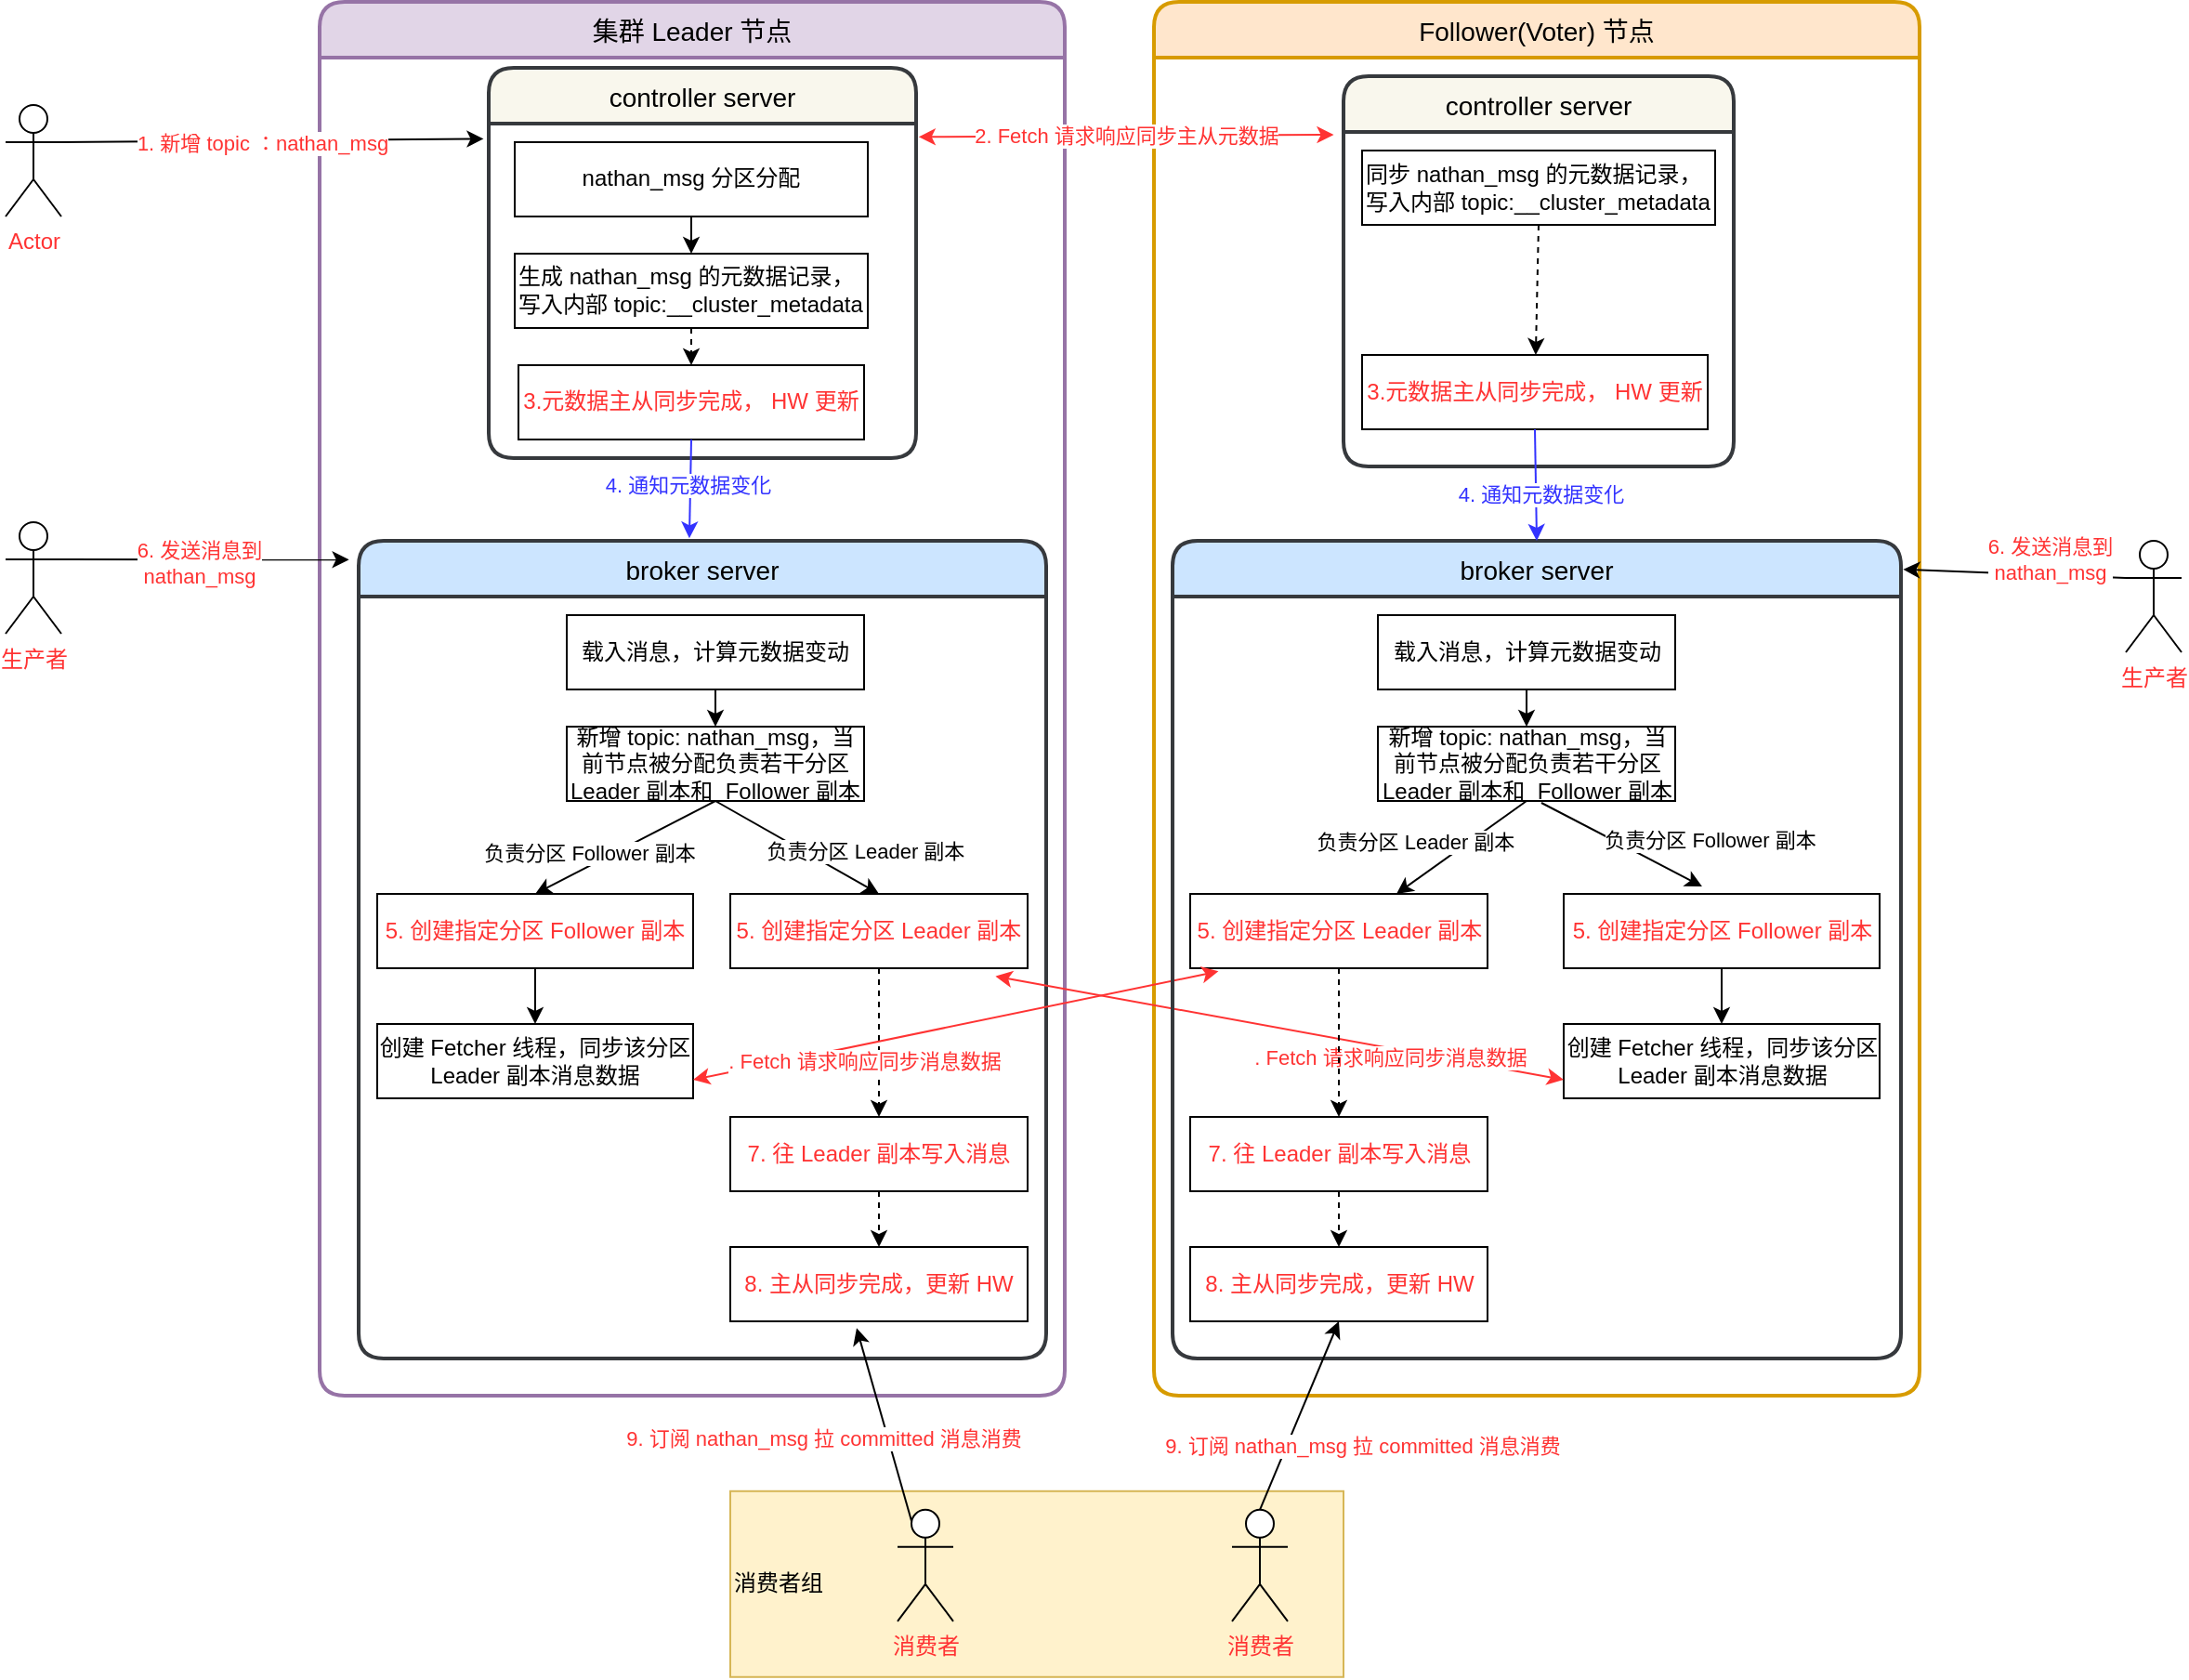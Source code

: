 <mxfile version="17.4.0" type="device"><diagram id="dsL6oakeFicBOrvGSXXl" name="Page-1"><mxGraphModel dx="1351" dy="796" grid="1" gridSize="10" guides="1" tooltips="1" connect="1" arrows="1" fold="1" page="1" pageScale="1" pageWidth="827" pageHeight="1169" math="0" shadow="0"><root><mxCell id="0"/><mxCell id="1" parent="0"/><mxCell id="kvxr5kZ7C8VDIKGRqcKN-75" value="消费者组" style="rounded=0;whiteSpace=wrap;html=1;align=left;verticalAlign=middle;fillColor=#fff2cc;strokeColor=#d6b656;" vertex="1" parent="1"><mxGeometry x="490" y="881.39" width="330" height="100" as="geometry"/></mxCell><mxCell id="kvxr5kZ7C8VDIKGRqcKN-56" value="" style="endArrow=classic;html=1;rounded=0;fontColor=#FF3333;strokeColor=#000000;exitX=0.5;exitY=1;exitDx=0;exitDy=0;dashed=1;" edge="1" parent="1" source="kvxr5kZ7C8VDIKGRqcKN-39" target="kvxr5kZ7C8VDIKGRqcKN-57"><mxGeometry width="50" height="50" relative="1" as="geometry"><mxPoint x="352" y="780" as="sourcePoint"/><mxPoint x="402" y="730" as="targetPoint"/></mxGeometry></mxCell><mxCell id="kvxr5kZ7C8VDIKGRqcKN-1" value="集群 Leader 节点" style="swimlane;childLayout=stackLayout;horizontal=1;startSize=30;horizontalStack=0;rounded=1;fontSize=14;fontStyle=0;strokeWidth=2;resizeParent=0;resizeLast=1;shadow=0;dashed=0;align=center;fillColor=#e1d5e7;strokeColor=#9673a6;" vertex="1" parent="1"><mxGeometry x="269" y="80" width="401" height="750" as="geometry"/></mxCell><mxCell id="kvxr5kZ7C8VDIKGRqcKN-3" value="Follower(Voter) 节点" style="swimlane;childLayout=stackLayout;horizontal=1;startSize=30;horizontalStack=0;rounded=1;fontSize=14;fontStyle=0;strokeWidth=2;resizeParent=0;resizeLast=1;shadow=0;dashed=0;align=center;fillColor=#ffe6cc;strokeColor=#d79b00;" vertex="1" parent="1"><mxGeometry x="718" y="80" width="412" height="750" as="geometry"/></mxCell><mxCell id="kvxr5kZ7C8VDIKGRqcKN-4" value="controller server" style="swimlane;childLayout=stackLayout;horizontal=1;startSize=30;horizontalStack=0;rounded=1;fontSize=14;fontStyle=0;strokeWidth=2;resizeParent=0;resizeLast=1;shadow=0;dashed=0;align=center;fillColor=#f9f7ed;strokeColor=#36393d;" vertex="1" parent="1"><mxGeometry x="360" y="115.49" width="230" height="210" as="geometry"/></mxCell><mxCell id="kvxr5kZ7C8VDIKGRqcKN-6" value="broker server" style="swimlane;childLayout=stackLayout;horizontal=1;startSize=30;horizontalStack=0;rounded=1;fontSize=14;fontStyle=0;strokeWidth=2;resizeParent=0;resizeLast=1;shadow=0;dashed=0;align=center;fillColor=#cce5ff;strokeColor=#36393d;" vertex="1" parent="1"><mxGeometry x="290" y="370" width="370" height="440" as="geometry"/></mxCell><mxCell id="kvxr5kZ7C8VDIKGRqcKN-7" value="Actor" style="shape=umlActor;verticalLabelPosition=bottom;verticalAlign=top;html=1;fontColor=#FF3333;" vertex="1" parent="1"><mxGeometry x="100" y="135.49" width="30" height="60" as="geometry"/></mxCell><mxCell id="kvxr5kZ7C8VDIKGRqcKN-8" value="" style="endArrow=classic;html=1;rounded=0;fontColor=#FF3333;exitX=1;exitY=0.333;exitDx=0;exitDy=0;exitPerimeter=0;entryX=-0.012;entryY=0.182;entryDx=0;entryDy=0;entryPerimeter=0;" edge="1" parent="1" source="kvxr5kZ7C8VDIKGRqcKN-7" target="kvxr5kZ7C8VDIKGRqcKN-4"><mxGeometry width="50" height="50" relative="1" as="geometry"><mxPoint x="240" y="100" as="sourcePoint"/><mxPoint x="290" y="50" as="targetPoint"/></mxGeometry></mxCell><mxCell id="kvxr5kZ7C8VDIKGRqcKN-9" value="1. 新增 topic ：nathan_msg" style="edgeLabel;html=1;align=center;verticalAlign=middle;resizable=0;points=[];fontColor=#FF3333;" vertex="1" connectable="0" parent="kvxr5kZ7C8VDIKGRqcKN-8"><mxGeometry x="-0.053" y="-1" relative="1" as="geometry"><mxPoint as="offset"/></mxGeometry></mxCell><mxCell id="kvxr5kZ7C8VDIKGRqcKN-10" value="nathan_msg 分区分配" style="rounded=0;whiteSpace=wrap;html=1;fontColor=#000000;" vertex="1" parent="1"><mxGeometry x="374" y="155.49" width="190" height="40" as="geometry"/></mxCell><mxCell id="kvxr5kZ7C8VDIKGRqcKN-11" value="生成 nathan_msg 的元数据记录，写入内部 topic:__cluster_metadata" style="rounded=0;whiteSpace=wrap;html=1;fontColor=#000000;align=left;" vertex="1" parent="1"><mxGeometry x="374" y="215.49" width="190" height="40" as="geometry"/></mxCell><mxCell id="kvxr5kZ7C8VDIKGRqcKN-13" value="controller server" style="swimlane;childLayout=stackLayout;horizontal=1;startSize=30;horizontalStack=0;rounded=1;fontSize=14;fontStyle=0;strokeWidth=2;resizeParent=0;resizeLast=1;shadow=0;dashed=0;align=center;fillColor=#f9f7ed;strokeColor=#36393d;" vertex="1" parent="1"><mxGeometry x="820" y="120" width="210" height="210" as="geometry"/></mxCell><mxCell id="kvxr5kZ7C8VDIKGRqcKN-14" value="&lt;font color=&quot;#ff3333&quot;&gt;2. Fetch 请求响应同步主从元数据&lt;/font&gt;" style="endArrow=classic;startArrow=classic;html=1;rounded=0;fontColor=#000000;exitX=1.006;exitY=0.177;exitDx=0;exitDy=0;exitPerimeter=0;entryX=-0.025;entryY=0.15;entryDx=0;entryDy=0;entryPerimeter=0;strokeColor=#FF3333;" edge="1" parent="1" source="kvxr5kZ7C8VDIKGRqcKN-4" target="kvxr5kZ7C8VDIKGRqcKN-13"><mxGeometry width="50" height="50" relative="1" as="geometry"><mxPoint x="610" y="80" as="sourcePoint"/><mxPoint x="660" y="30" as="targetPoint"/></mxGeometry></mxCell><mxCell id="kvxr5kZ7C8VDIKGRqcKN-15" value="同步 nathan_msg 的元数据记录，写入内部 topic:__cluster_metadata" style="rounded=0;whiteSpace=wrap;html=1;fontColor=#000000;align=left;" vertex="1" parent="1"><mxGeometry x="830" y="160" width="190" height="40" as="geometry"/></mxCell><mxCell id="kvxr5kZ7C8VDIKGRqcKN-16" value="" style="endArrow=classic;html=1;rounded=0;fontColor=#000000;exitX=0.5;exitY=1;exitDx=0;exitDy=0;entryX=0.5;entryY=0;entryDx=0;entryDy=0;dashed=1;" edge="1" parent="1" source="kvxr5kZ7C8VDIKGRqcKN-11" target="kvxr5kZ7C8VDIKGRqcKN-18"><mxGeometry width="50" height="50" relative="1" as="geometry"><mxPoint x="510" y="375.49" as="sourcePoint"/><mxPoint x="470" y="295.49" as="targetPoint"/></mxGeometry></mxCell><mxCell id="kvxr5kZ7C8VDIKGRqcKN-17" value="" style="endArrow=classic;html=1;rounded=0;fontColor=#000000;exitX=0.5;exitY=1;exitDx=0;exitDy=0;" edge="1" parent="1" source="kvxr5kZ7C8VDIKGRqcKN-10" target="kvxr5kZ7C8VDIKGRqcKN-11"><mxGeometry width="50" height="50" relative="1" as="geometry"><mxPoint x="600" y="315.49" as="sourcePoint"/><mxPoint x="650" y="265.49" as="targetPoint"/></mxGeometry></mxCell><mxCell id="kvxr5kZ7C8VDIKGRqcKN-18" value="3.元数据主从同步完成， HW 更新" style="rounded=0;whiteSpace=wrap;html=1;fontColor=#FF3333;" vertex="1" parent="1"><mxGeometry x="376" y="275.49" width="186" height="40" as="geometry"/></mxCell><mxCell id="kvxr5kZ7C8VDIKGRqcKN-19" value="3.元数据主从同步完成， HW 更新" style="rounded=0;whiteSpace=wrap;html=1;fontColor=#FF3333;" vertex="1" parent="1"><mxGeometry x="830" y="270" width="186" height="40" as="geometry"/></mxCell><mxCell id="kvxr5kZ7C8VDIKGRqcKN-20" value="" style="endArrow=classic;html=1;rounded=0;fontColor=#000000;exitX=0.5;exitY=1;exitDx=0;exitDy=0;dashed=1;" edge="1" parent="1" source="kvxr5kZ7C8VDIKGRqcKN-15" target="kvxr5kZ7C8VDIKGRqcKN-19"><mxGeometry width="50" height="50" relative="1" as="geometry"><mxPoint x="950" y="250" as="sourcePoint"/><mxPoint x="1000" y="200" as="targetPoint"/></mxGeometry></mxCell><mxCell id="kvxr5kZ7C8VDIKGRqcKN-21" value="" style="endArrow=classic;html=1;rounded=0;fontColor=#000000;exitX=0.5;exitY=1;exitDx=0;exitDy=0;entryX=0.481;entryY=-0.003;entryDx=0;entryDy=0;entryPerimeter=0;strokeColor=#3333FF;" edge="1" parent="1" source="kvxr5kZ7C8VDIKGRqcKN-18" target="kvxr5kZ7C8VDIKGRqcKN-6"><mxGeometry width="50" height="50" relative="1" as="geometry"><mxPoint x="650" y="390" as="sourcePoint"/><mxPoint x="700" y="340" as="targetPoint"/></mxGeometry></mxCell><mxCell id="kvxr5kZ7C8VDIKGRqcKN-23" value="4. 通知元数据变化" style="edgeLabel;html=1;align=center;verticalAlign=middle;resizable=0;points=[];fontColor=#3333FF;" vertex="1" connectable="0" parent="kvxr5kZ7C8VDIKGRqcKN-21"><mxGeometry x="-0.31" y="1" relative="1" as="geometry"><mxPoint x="-3" y="6" as="offset"/></mxGeometry></mxCell><mxCell id="kvxr5kZ7C8VDIKGRqcKN-22" value="载入消息，计算元数据变动" style="rounded=0;whiteSpace=wrap;html=1;fontColor=#000000;" vertex="1" parent="1"><mxGeometry x="838.5" y="410" width="160" height="40" as="geometry"/></mxCell><mxCell id="kvxr5kZ7C8VDIKGRqcKN-24" value="" style="endArrow=classic;html=1;rounded=0;fontColor=#000000;exitX=0.5;exitY=1;exitDx=0;exitDy=0;entryX=0.5;entryY=0;entryDx=0;entryDy=0;" edge="1" parent="1" source="kvxr5kZ7C8VDIKGRqcKN-22" target="kvxr5kZ7C8VDIKGRqcKN-25"><mxGeometry width="50" height="50" relative="1" as="geometry"><mxPoint x="958.5" y="550" as="sourcePoint"/><mxPoint x="918.5" y="470" as="targetPoint"/></mxGeometry></mxCell><mxCell id="kvxr5kZ7C8VDIKGRqcKN-25" value="新增 topic: nathan_msg，当前节点被分配负责若干分区 Leader 副本和&amp;nbsp; Follower 副本" style="rounded=0;whiteSpace=wrap;html=1;fontColor=#000000;" vertex="1" parent="1"><mxGeometry x="838.5" y="470" width="160" height="40" as="geometry"/></mxCell><mxCell id="kvxr5kZ7C8VDIKGRqcKN-26" value="" style="endArrow=classic;html=1;rounded=0;fontColor=#000000;exitX=0.5;exitY=1;exitDx=0;exitDy=0;" edge="1" parent="1" source="kvxr5kZ7C8VDIKGRqcKN-25"><mxGeometry width="50" height="50" relative="1" as="geometry"><mxPoint x="888.5" y="590" as="sourcePoint"/><mxPoint x="848.5" y="560" as="targetPoint"/></mxGeometry></mxCell><mxCell id="kvxr5kZ7C8VDIKGRqcKN-27" value="负责分区 Leader 副本&amp;nbsp;" style="edgeLabel;html=1;align=center;verticalAlign=middle;resizable=0;points=[];fontColor=#000000;" vertex="1" connectable="0" parent="kvxr5kZ7C8VDIKGRqcKN-26"><mxGeometry x="-0.199" y="2" relative="1" as="geometry"><mxPoint x="-32" as="offset"/></mxGeometry></mxCell><mxCell id="kvxr5kZ7C8VDIKGRqcKN-28" value="&lt;font color=&quot;#ff3333&quot;&gt;5. 创建指定分区 Leader 副本&lt;/font&gt;" style="rounded=0;whiteSpace=wrap;html=1;fontColor=#000000;" vertex="1" parent="1"><mxGeometry x="737.5" y="560" width="160" height="40" as="geometry"/></mxCell><mxCell id="kvxr5kZ7C8VDIKGRqcKN-29" value="" style="endArrow=classic;html=1;rounded=0;fontColor=#000000;exitX=0.55;exitY=1.025;exitDx=0;exitDy=0;exitPerimeter=0;entryX=0.438;entryY=-0.1;entryDx=0;entryDy=0;entryPerimeter=0;" edge="1" parent="1" source="kvxr5kZ7C8VDIKGRqcKN-25" target="kvxr5kZ7C8VDIKGRqcKN-31"><mxGeometry width="50" height="50" relative="1" as="geometry"><mxPoint x="1008.5" y="600" as="sourcePoint"/><mxPoint x="1008.5" y="560" as="targetPoint"/></mxGeometry></mxCell><mxCell id="kvxr5kZ7C8VDIKGRqcKN-30" value="负责分区 Follower 副本" style="edgeLabel;html=1;align=center;verticalAlign=middle;resizable=0;points=[];fontColor=#000000;" vertex="1" connectable="0" parent="kvxr5kZ7C8VDIKGRqcKN-29"><mxGeometry x="-0.091" y="1" relative="1" as="geometry"><mxPoint x="50" as="offset"/></mxGeometry></mxCell><mxCell id="kvxr5kZ7C8VDIKGRqcKN-33" value="" style="edgeStyle=orthogonalEdgeStyle;rounded=0;orthogonalLoop=1;jettySize=auto;html=1;fontColor=#000000;" edge="1" parent="1" source="kvxr5kZ7C8VDIKGRqcKN-31" target="kvxr5kZ7C8VDIKGRqcKN-32"><mxGeometry relative="1" as="geometry"/></mxCell><mxCell id="kvxr5kZ7C8VDIKGRqcKN-31" value="&lt;font color=&quot;#ff3333&quot;&gt;5. 创建指定分区 Follower 副本&lt;/font&gt;" style="rounded=0;whiteSpace=wrap;html=1;fontColor=#000000;" vertex="1" parent="1"><mxGeometry x="938.5" y="560" width="170" height="40" as="geometry"/></mxCell><mxCell id="kvxr5kZ7C8VDIKGRqcKN-32" value="创建 Fetcher 线程，同步该分区 Leader 副本消息数据" style="rounded=0;whiteSpace=wrap;html=1;fontColor=#000000;" vertex="1" parent="1"><mxGeometry x="938.5" y="630" width="170" height="40" as="geometry"/></mxCell><mxCell id="kvxr5kZ7C8VDIKGRqcKN-34" value="载入消息，计算元数据变动" style="rounded=0;whiteSpace=wrap;html=1;fontColor=#000000;" vertex="1" parent="1"><mxGeometry x="402" y="410" width="160" height="40" as="geometry"/></mxCell><mxCell id="kvxr5kZ7C8VDIKGRqcKN-35" value="" style="endArrow=classic;html=1;rounded=0;fontColor=#000000;exitX=0.5;exitY=1;exitDx=0;exitDy=0;entryX=0.5;entryY=0;entryDx=0;entryDy=0;" edge="1" parent="1" source="kvxr5kZ7C8VDIKGRqcKN-34" target="kvxr5kZ7C8VDIKGRqcKN-36"><mxGeometry width="50" height="50" relative="1" as="geometry"><mxPoint x="522" y="570" as="sourcePoint"/><mxPoint x="482" y="490" as="targetPoint"/></mxGeometry></mxCell><mxCell id="kvxr5kZ7C8VDIKGRqcKN-36" value="新增 topic: nathan_msg，当前节点被分配负责若干分区 Leader 副本和&amp;nbsp; Follower 副本" style="rounded=0;whiteSpace=wrap;html=1;fontColor=#000000;" vertex="1" parent="1"><mxGeometry x="402" y="470" width="160" height="40" as="geometry"/></mxCell><mxCell id="kvxr5kZ7C8VDIKGRqcKN-37" value="" style="endArrow=classic;html=1;rounded=0;fontColor=#000000;exitX=0.5;exitY=1;exitDx=0;exitDy=0;entryX=0.5;entryY=0;entryDx=0;entryDy=0;" edge="1" parent="1" source="kvxr5kZ7C8VDIKGRqcKN-36" target="kvxr5kZ7C8VDIKGRqcKN-39"><mxGeometry width="50" height="50" relative="1" as="geometry"><mxPoint x="467.5" y="610" as="sourcePoint"/><mxPoint x="427.5" y="580" as="targetPoint"/></mxGeometry></mxCell><mxCell id="kvxr5kZ7C8VDIKGRqcKN-38" value="负责分区 Leader 副本&amp;nbsp;" style="edgeLabel;html=1;align=center;verticalAlign=middle;resizable=0;points=[];fontColor=#000000;" vertex="1" connectable="0" parent="kvxr5kZ7C8VDIKGRqcKN-37"><mxGeometry x="-0.199" y="2" relative="1" as="geometry"><mxPoint x="46" y="8" as="offset"/></mxGeometry></mxCell><mxCell id="kvxr5kZ7C8VDIKGRqcKN-39" value="&lt;font color=&quot;#ff3333&quot;&gt;5. 创建指定分区 Leader 副本&lt;/font&gt;" style="rounded=0;whiteSpace=wrap;html=1;fontColor=#000000;" vertex="1" parent="1"><mxGeometry x="490" y="560" width="160" height="40" as="geometry"/></mxCell><mxCell id="kvxr5kZ7C8VDIKGRqcKN-40" value="" style="endArrow=classic;html=1;rounded=0;fontColor=#000000;exitX=0.5;exitY=1;exitDx=0;exitDy=0;entryX=0.5;entryY=0;entryDx=0;entryDy=0;" edge="1" parent="1" source="kvxr5kZ7C8VDIKGRqcKN-36" target="kvxr5kZ7C8VDIKGRqcKN-43"><mxGeometry width="50" height="50" relative="1" as="geometry"><mxPoint x="587.5" y="620" as="sourcePoint"/><mxPoint x="587.5" y="580" as="targetPoint"/></mxGeometry></mxCell><mxCell id="kvxr5kZ7C8VDIKGRqcKN-41" value="负责分区 Follower 副本" style="edgeLabel;html=1;align=center;verticalAlign=middle;resizable=0;points=[];fontColor=#000000;" vertex="1" connectable="0" parent="kvxr5kZ7C8VDIKGRqcKN-40"><mxGeometry x="-0.091" y="1" relative="1" as="geometry"><mxPoint x="-25" y="4" as="offset"/></mxGeometry></mxCell><mxCell id="kvxr5kZ7C8VDIKGRqcKN-42" value="" style="edgeStyle=orthogonalEdgeStyle;rounded=0;orthogonalLoop=1;jettySize=auto;html=1;fontColor=#000000;" edge="1" parent="1" source="kvxr5kZ7C8VDIKGRqcKN-43" target="kvxr5kZ7C8VDIKGRqcKN-44"><mxGeometry relative="1" as="geometry"/></mxCell><mxCell id="kvxr5kZ7C8VDIKGRqcKN-43" value="&lt;font color=&quot;#ff3333&quot;&gt;5. 创建指定分区 Follower 副本&lt;/font&gt;" style="rounded=0;whiteSpace=wrap;html=1;fontColor=#000000;" vertex="1" parent="1"><mxGeometry x="300" y="560" width="170" height="40" as="geometry"/></mxCell><mxCell id="kvxr5kZ7C8VDIKGRqcKN-44" value="创建 Fetcher 线程，同步该分区 Leader 副本消息数据" style="rounded=0;whiteSpace=wrap;html=1;fontColor=#000000;" vertex="1" parent="1"><mxGeometry x="300" y="630" width="170" height="40" as="geometry"/></mxCell><mxCell id="kvxr5kZ7C8VDIKGRqcKN-45" value="" style="endArrow=classic;startArrow=classic;html=1;rounded=0;fontColor=#000000;exitX=1;exitY=0.75;exitDx=0;exitDy=0;entryX=0.095;entryY=1.042;entryDx=0;entryDy=0;strokeColor=#FF3333;entryPerimeter=0;" edge="1" parent="1" source="kvxr5kZ7C8VDIKGRqcKN-44" target="kvxr5kZ7C8VDIKGRqcKN-28"><mxGeometry width="50" height="50" relative="1" as="geometry"><mxPoint x="650" y="680" as="sourcePoint"/><mxPoint x="700" y="630" as="targetPoint"/></mxGeometry></mxCell><mxCell id="kvxr5kZ7C8VDIKGRqcKN-47" value=". Fetch 请求响应同步消息数据" style="edgeLabel;html=1;align=center;verticalAlign=middle;resizable=0;points=[];fontColor=#FF3333;" vertex="1" connectable="0" parent="kvxr5kZ7C8VDIKGRqcKN-45"><mxGeometry x="-0.684" y="1" relative="1" as="geometry"><mxPoint x="47" as="offset"/></mxGeometry></mxCell><mxCell id="kvxr5kZ7C8VDIKGRqcKN-46" value="" style="endArrow=classic;startArrow=classic;html=1;rounded=0;fontColor=#000000;exitX=0.892;exitY=1.108;exitDx=0;exitDy=0;exitPerimeter=0;entryX=0;entryY=0.75;entryDx=0;entryDy=0;strokeColor=#FF3333;" edge="1" parent="1" source="kvxr5kZ7C8VDIKGRqcKN-39" target="kvxr5kZ7C8VDIKGRqcKN-32"><mxGeometry width="50" height="50" relative="1" as="geometry"><mxPoint x="730" y="720" as="sourcePoint"/><mxPoint x="780" y="670" as="targetPoint"/></mxGeometry></mxCell><mxCell id="kvxr5kZ7C8VDIKGRqcKN-48" value=". Fetch 请求响应同步消息数据" style="edgeLabel;html=1;align=center;verticalAlign=middle;resizable=0;points=[];fontColor=#FF3333;" vertex="1" connectable="0" parent="kvxr5kZ7C8VDIKGRqcKN-46"><mxGeometry x="0.362" y="-1" relative="1" as="geometry"><mxPoint x="4" y="5" as="offset"/></mxGeometry></mxCell><mxCell id="kvxr5kZ7C8VDIKGRqcKN-49" value="broker server" style="swimlane;childLayout=stackLayout;horizontal=1;startSize=30;horizontalStack=0;rounded=1;fontSize=14;fontStyle=0;strokeWidth=2;resizeParent=0;resizeLast=1;shadow=0;dashed=0;align=center;fillColor=#cce5ff;strokeColor=#36393d;" vertex="1" parent="1"><mxGeometry x="728" y="370" width="392" height="440" as="geometry"/></mxCell><mxCell id="kvxr5kZ7C8VDIKGRqcKN-50" value="" style="endArrow=classic;html=1;rounded=0;fontColor=#000000;exitX=0.5;exitY=1;exitDx=0;exitDy=0;entryX=0.5;entryY=0;entryDx=0;entryDy=0;strokeColor=#3333FF;" edge="1" parent="1" source="kvxr5kZ7C8VDIKGRqcKN-19" target="kvxr5kZ7C8VDIKGRqcKN-49"><mxGeometry width="50" height="50" relative="1" as="geometry"><mxPoint x="1110" y="340" as="sourcePoint"/><mxPoint x="1160" y="290" as="targetPoint"/></mxGeometry></mxCell><mxCell id="kvxr5kZ7C8VDIKGRqcKN-51" value="4. 通知元数据变化" style="edgeLabel;html=1;align=center;verticalAlign=middle;resizable=0;points=[];fontColor=#3333FF;" vertex="1" connectable="0" parent="kvxr5kZ7C8VDIKGRqcKN-50"><mxGeometry x="0.169" y="2" relative="1" as="geometry"><mxPoint as="offset"/></mxGeometry></mxCell><mxCell id="kvxr5kZ7C8VDIKGRqcKN-52" value="生产者" style="shape=umlActor;verticalLabelPosition=bottom;verticalAlign=top;html=1;fontColor=#FF3333;" vertex="1" parent="1"><mxGeometry x="100" y="360" width="30" height="60" as="geometry"/></mxCell><mxCell id="kvxr5kZ7C8VDIKGRqcKN-53" value="" style="endArrow=classic;html=1;rounded=0;fontColor=#3333FF;strokeColor=#000000;exitX=1;exitY=0.333;exitDx=0;exitDy=0;exitPerimeter=0;entryX=-0.014;entryY=0.023;entryDx=0;entryDy=0;entryPerimeter=0;" edge="1" parent="1" source="kvxr5kZ7C8VDIKGRqcKN-52" target="kvxr5kZ7C8VDIKGRqcKN-6"><mxGeometry width="50" height="50" relative="1" as="geometry"><mxPoint x="190" y="440" as="sourcePoint"/><mxPoint x="250" y="370" as="targetPoint"/></mxGeometry></mxCell><mxCell id="kvxr5kZ7C8VDIKGRqcKN-71" value="6. 发送消息到&lt;br&gt;nathan_msg" style="edgeLabel;html=1;align=center;verticalAlign=middle;resizable=0;points=[];fontColor=#FF3333;" vertex="1" connectable="0" parent="kvxr5kZ7C8VDIKGRqcKN-53"><mxGeometry x="-0.053" y="-2" relative="1" as="geometry"><mxPoint as="offset"/></mxGeometry></mxCell><mxCell id="kvxr5kZ7C8VDIKGRqcKN-57" value="&lt;font color=&quot;#ff3333&quot;&gt;7. 往 Leader 副本写入消息&lt;/font&gt;" style="rounded=0;whiteSpace=wrap;html=1;fontColor=#000000;" vertex="1" parent="1"><mxGeometry x="490" y="680" width="160" height="40" as="geometry"/></mxCell><mxCell id="kvxr5kZ7C8VDIKGRqcKN-58" value="&lt;font color=&quot;#ff3333&quot;&gt;8. 主从同步完成，更新 HW&lt;/font&gt;" style="rounded=0;whiteSpace=wrap;html=1;fontColor=#000000;" vertex="1" parent="1"><mxGeometry x="490" y="750" width="160" height="40" as="geometry"/></mxCell><mxCell id="kvxr5kZ7C8VDIKGRqcKN-59" value="" style="endArrow=classic;html=1;rounded=0;fontColor=#FF3333;strokeColor=#000000;exitX=0.5;exitY=1;exitDx=0;exitDy=0;dashed=1;" edge="1" parent="1" source="kvxr5kZ7C8VDIKGRqcKN-57" target="kvxr5kZ7C8VDIKGRqcKN-58"><mxGeometry width="50" height="50" relative="1" as="geometry"><mxPoint x="750" y="800" as="sourcePoint"/><mxPoint x="800" y="750" as="targetPoint"/></mxGeometry></mxCell><mxCell id="kvxr5kZ7C8VDIKGRqcKN-60" value="" style="endArrow=classic;html=1;rounded=0;fontColor=#FF3333;strokeColor=#000000;entryX=0.425;entryY=1.092;entryDx=0;entryDy=0;entryPerimeter=0;exitX=0.25;exitY=0.1;exitDx=0;exitDy=0;exitPerimeter=0;" edge="1" parent="1" source="kvxr5kZ7C8VDIKGRqcKN-61" target="kvxr5kZ7C8VDIKGRqcKN-58"><mxGeometry width="50" height="50" relative="1" as="geometry"><mxPoint x="330" y="910" as="sourcePoint"/><mxPoint x="380" y="860" as="targetPoint"/></mxGeometry></mxCell><mxCell id="kvxr5kZ7C8VDIKGRqcKN-63" value="9. 订阅 nathan_msg 拉 committed 消息消费" style="edgeLabel;html=1;align=center;verticalAlign=middle;resizable=0;points=[];fontColor=#FF3333;" vertex="1" connectable="0" parent="kvxr5kZ7C8VDIKGRqcKN-60"><mxGeometry x="-0.142" y="-1" relative="1" as="geometry"><mxPoint x="-36" as="offset"/></mxGeometry></mxCell><mxCell id="kvxr5kZ7C8VDIKGRqcKN-61" value="消费者" style="shape=umlActor;verticalLabelPosition=bottom;verticalAlign=top;html=1;outlineConnect=0;fontColor=#FF3333;" vertex="1" parent="1"><mxGeometry x="580" y="891.39" width="30" height="60" as="geometry"/></mxCell><mxCell id="kvxr5kZ7C8VDIKGRqcKN-64" value="&lt;font color=&quot;#ff3333&quot;&gt;7. 往 Leader 副本写入消息&lt;/font&gt;" style="rounded=0;whiteSpace=wrap;html=1;fontColor=#000000;" vertex="1" parent="1"><mxGeometry x="737.5" y="680" width="160" height="40" as="geometry"/></mxCell><mxCell id="kvxr5kZ7C8VDIKGRqcKN-65" value="&lt;font color=&quot;#ff3333&quot;&gt;8. 主从同步完成，更新 HW&lt;/font&gt;" style="rounded=0;whiteSpace=wrap;html=1;fontColor=#000000;" vertex="1" parent="1"><mxGeometry x="737.5" y="750" width="160" height="40" as="geometry"/></mxCell><mxCell id="kvxr5kZ7C8VDIKGRqcKN-66" value="" style="endArrow=classic;html=1;rounded=0;fontColor=#FF3333;strokeColor=#000000;exitX=0.5;exitY=1;exitDx=0;exitDy=0;dashed=1;" edge="1" parent="1" source="kvxr5kZ7C8VDIKGRqcKN-64" target="kvxr5kZ7C8VDIKGRqcKN-65"><mxGeometry width="50" height="50" relative="1" as="geometry"><mxPoint x="997.5" y="800" as="sourcePoint"/><mxPoint x="1047.5" y="750" as="targetPoint"/></mxGeometry></mxCell><mxCell id="kvxr5kZ7C8VDIKGRqcKN-67" value="" style="endArrow=classic;html=1;rounded=0;fontColor=#FF3333;strokeColor=#000000;exitX=0.5;exitY=1;exitDx=0;exitDy=0;dashed=1;" edge="1" parent="1" source="kvxr5kZ7C8VDIKGRqcKN-28" target="kvxr5kZ7C8VDIKGRqcKN-64"><mxGeometry width="50" height="50" relative="1" as="geometry"><mxPoint x="930" y="860" as="sourcePoint"/><mxPoint x="980" y="810" as="targetPoint"/></mxGeometry></mxCell><mxCell id="kvxr5kZ7C8VDIKGRqcKN-69" value="消费者" style="shape=umlActor;verticalLabelPosition=bottom;verticalAlign=top;html=1;outlineConnect=0;fontColor=#FF3333;" vertex="1" parent="1"><mxGeometry x="760" y="891.39" width="30" height="60" as="geometry"/></mxCell><mxCell id="kvxr5kZ7C8VDIKGRqcKN-73" value="" style="endArrow=classic;html=1;rounded=0;fontColor=#FF3333;strokeColor=#000000;exitX=0.5;exitY=0;exitDx=0;exitDy=0;exitPerimeter=0;entryX=0.5;entryY=1;entryDx=0;entryDy=0;" edge="1" parent="1" source="kvxr5kZ7C8VDIKGRqcKN-69" target="kvxr5kZ7C8VDIKGRqcKN-65"><mxGeometry width="50" height="50" relative="1" as="geometry"><mxPoint x="870" y="910" as="sourcePoint"/><mxPoint x="920" y="860" as="targetPoint"/></mxGeometry></mxCell><mxCell id="kvxr5kZ7C8VDIKGRqcKN-74" value="9. 订阅 nathan_msg 拉 committed 消息消费" style="edgeLabel;html=1;align=center;verticalAlign=middle;resizable=0;points=[];fontColor=#FF3333;" vertex="1" connectable="0" parent="kvxr5kZ7C8VDIKGRqcKN-73"><mxGeometry x="-0.3" y="-2" relative="1" as="geometry"><mxPoint x="38" as="offset"/></mxGeometry></mxCell><mxCell id="kvxr5kZ7C8VDIKGRqcKN-76" value="生产者" style="shape=umlActor;verticalLabelPosition=bottom;verticalAlign=top;html=1;fontColor=#FF3333;" vertex="1" parent="1"><mxGeometry x="1241" y="370" width="30" height="60" as="geometry"/></mxCell><mxCell id="kvxr5kZ7C8VDIKGRqcKN-78" value="" style="endArrow=classic;html=1;rounded=0;fontColor=#FF3333;strokeColor=#000000;entryX=1.003;entryY=0.035;entryDx=0;entryDy=0;entryPerimeter=0;exitX=0;exitY=0.333;exitDx=0;exitDy=0;exitPerimeter=0;" edge="1" parent="1" source="kvxr5kZ7C8VDIKGRqcKN-76" target="kvxr5kZ7C8VDIKGRqcKN-49"><mxGeometry width="50" height="50" relative="1" as="geometry"><mxPoint x="1210" y="380" as="sourcePoint"/><mxPoint x="1260" y="330" as="targetPoint"/></mxGeometry></mxCell><mxCell id="kvxr5kZ7C8VDIKGRqcKN-77" value="6. 发送消息到&lt;br&gt;nathan_msg" style="edgeLabel;html=1;align=center;verticalAlign=middle;resizable=0;points=[];fontColor=#FF3333;" vertex="1" connectable="0" parent="1"><mxGeometry x="1199.996" y="379.996" as="geometry"/></mxCell></root></mxGraphModel></diagram></mxfile>